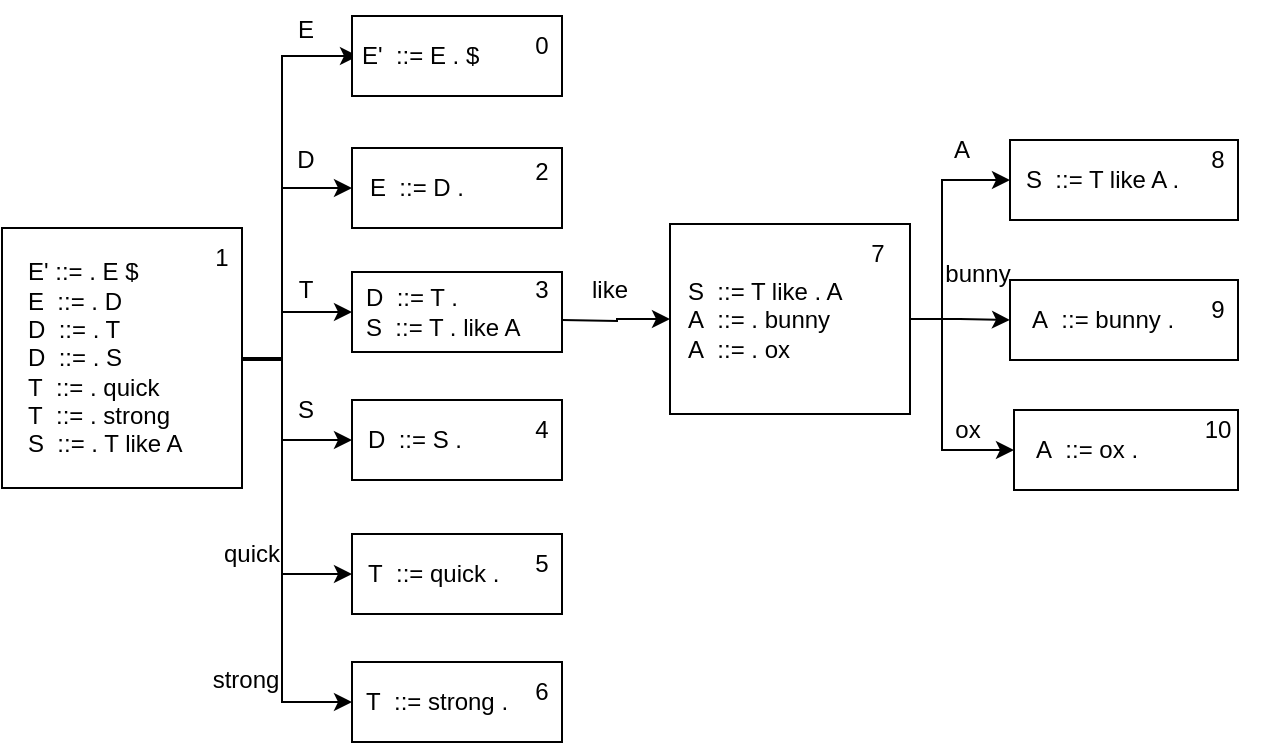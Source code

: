 <mxfile version="20.6.2" type="device"><diagram id="Pfr-lhc_rimlOdK34Ykn" name="Page-1"><mxGraphModel dx="1422" dy="841" grid="1" gridSize="10" guides="1" tooltips="1" connect="1" arrows="1" fold="1" page="1" pageScale="1" pageWidth="850" pageHeight="1100" math="0" shadow="0"><root><mxCell id="0"/><mxCell id="1" parent="0"/><mxCell id="6PrywJGVFohX0BKK_wSh-23" style="edgeStyle=orthogonalEdgeStyle;rounded=0;orthogonalLoop=1;jettySize=auto;html=1;entryX=0;entryY=0.5;entryDx=0;entryDy=0;" edge="1" parent="1" source="6PrywJGVFohX0BKK_wSh-1" target="6PrywJGVFohX0BKK_wSh-4"><mxGeometry relative="1" as="geometry"><Array as="points"><mxPoint x="330" y="319"/><mxPoint x="330" y="168"/></Array></mxGeometry></mxCell><mxCell id="6PrywJGVFohX0BKK_wSh-24" style="edgeStyle=orthogonalEdgeStyle;rounded=0;orthogonalLoop=1;jettySize=auto;html=1;entryX=0;entryY=0.5;entryDx=0;entryDy=0;" edge="1" parent="1" source="6PrywJGVFohX0BKK_wSh-1" target="6PrywJGVFohX0BKK_wSh-5"><mxGeometry relative="1" as="geometry"><Array as="points"><mxPoint x="330" y="319"/><mxPoint x="330" y="234"/></Array></mxGeometry></mxCell><mxCell id="6PrywJGVFohX0BKK_wSh-25" style="edgeStyle=orthogonalEdgeStyle;rounded=0;orthogonalLoop=1;jettySize=auto;html=1;entryX=0;entryY=0.5;entryDx=0;entryDy=0;" edge="1" parent="1" source="6PrywJGVFohX0BKK_wSh-1" target="6PrywJGVFohX0BKK_wSh-7"><mxGeometry relative="1" as="geometry"><Array as="points"><mxPoint x="330" y="319"/><mxPoint x="330" y="296"/></Array></mxGeometry></mxCell><mxCell id="6PrywJGVFohX0BKK_wSh-26" style="edgeStyle=orthogonalEdgeStyle;rounded=0;orthogonalLoop=1;jettySize=auto;html=1;entryX=0;entryY=0.5;entryDx=0;entryDy=0;" edge="1" parent="1" source="6PrywJGVFohX0BKK_wSh-1" target="6PrywJGVFohX0BKK_wSh-9"><mxGeometry relative="1" as="geometry"><Array as="points"><mxPoint x="330" y="319"/><mxPoint x="330" y="360"/></Array></mxGeometry></mxCell><mxCell id="6PrywJGVFohX0BKK_wSh-28" style="edgeStyle=orthogonalEdgeStyle;rounded=0;orthogonalLoop=1;jettySize=auto;html=1;entryX=0;entryY=0.5;entryDx=0;entryDy=0;" edge="1" parent="1" source="6PrywJGVFohX0BKK_wSh-1" target="6PrywJGVFohX0BKK_wSh-13"><mxGeometry relative="1" as="geometry"><Array as="points"><mxPoint x="330" y="319"/><mxPoint x="330" y="491"/></Array></mxGeometry></mxCell><mxCell id="6PrywJGVFohX0BKK_wSh-1" value="" style="rounded=0;whiteSpace=wrap;html=1;" vertex="1" parent="1"><mxGeometry x="190" y="254" width="120" height="130" as="geometry"/></mxCell><mxCell id="6PrywJGVFohX0BKK_wSh-27" style="edgeStyle=orthogonalEdgeStyle;rounded=0;orthogonalLoop=1;jettySize=auto;html=1;entryX=0;entryY=0.5;entryDx=0;entryDy=0;" edge="1" parent="1" target="6PrywJGVFohX0BKK_wSh-11"><mxGeometry relative="1" as="geometry"><mxPoint x="310" y="320" as="sourcePoint"/><Array as="points"><mxPoint x="330" y="320"/><mxPoint x="330" y="427"/></Array></mxGeometry></mxCell><mxCell id="6PrywJGVFohX0BKK_wSh-2" value="E' ::= . E $&lt;br&gt;E&amp;nbsp; ::= . D&lt;br&gt;D&amp;nbsp; ::= . T&lt;br&gt;D&amp;nbsp; ::= . S&lt;br&gt;T&amp;nbsp; ::= . quick&lt;br&gt;T&amp;nbsp; ::= . strong&lt;br&gt;S&amp;nbsp; ::= . T like A" style="text;html=1;strokeColor=none;fillColor=none;align=left;verticalAlign=middle;whiteSpace=wrap;rounded=0;" vertex="1" parent="1"><mxGeometry x="201" y="254" width="90" height="130" as="geometry"/></mxCell><mxCell id="6PrywJGVFohX0BKK_wSh-3" value="" style="rounded=0;whiteSpace=wrap;html=1;" vertex="1" parent="1"><mxGeometry x="365" y="148" width="105" height="40" as="geometry"/></mxCell><mxCell id="6PrywJGVFohX0BKK_wSh-4" value="E'&amp;nbsp; ::= E . $" style="text;html=1;strokeColor=none;fillColor=none;align=left;verticalAlign=middle;whiteSpace=wrap;rounded=0;" vertex="1" parent="1"><mxGeometry x="368" y="148" width="90" height="40" as="geometry"/></mxCell><mxCell id="6PrywJGVFohX0BKK_wSh-5" value="" style="rounded=0;whiteSpace=wrap;html=1;" vertex="1" parent="1"><mxGeometry x="365" y="214" width="105" height="40" as="geometry"/></mxCell><mxCell id="6PrywJGVFohX0BKK_wSh-6" value="E&amp;nbsp; ::= D ." style="text;html=1;strokeColor=none;fillColor=none;align=left;verticalAlign=middle;whiteSpace=wrap;rounded=0;" vertex="1" parent="1"><mxGeometry x="372" y="214" width="90" height="40" as="geometry"/></mxCell><mxCell id="6PrywJGVFohX0BKK_wSh-7" value="" style="rounded=0;whiteSpace=wrap;html=1;" vertex="1" parent="1"><mxGeometry x="365" y="276" width="105" height="40" as="geometry"/></mxCell><mxCell id="6PrywJGVFohX0BKK_wSh-29" style="edgeStyle=orthogonalEdgeStyle;rounded=0;orthogonalLoop=1;jettySize=auto;html=1;entryX=0;entryY=0.5;entryDx=0;entryDy=0;" edge="1" parent="1" target="6PrywJGVFohX0BKK_wSh-15"><mxGeometry relative="1" as="geometry"><mxPoint x="470" y="300" as="sourcePoint"/></mxGeometry></mxCell><mxCell id="6PrywJGVFohX0BKK_wSh-8" value="D&amp;nbsp; ::= T .&lt;br&gt;S&amp;nbsp; ::= T . like A" style="text;html=1;strokeColor=none;fillColor=none;align=left;verticalAlign=middle;whiteSpace=wrap;rounded=0;" vertex="1" parent="1"><mxGeometry x="370" y="276" width="90" height="40" as="geometry"/></mxCell><mxCell id="6PrywJGVFohX0BKK_wSh-9" value="" style="rounded=0;whiteSpace=wrap;html=1;" vertex="1" parent="1"><mxGeometry x="365" y="340" width="105" height="40" as="geometry"/></mxCell><mxCell id="6PrywJGVFohX0BKK_wSh-10" value="D&amp;nbsp; ::= S ." style="text;html=1;strokeColor=none;fillColor=none;align=left;verticalAlign=middle;whiteSpace=wrap;rounded=0;" vertex="1" parent="1"><mxGeometry x="371" y="340" width="90" height="40" as="geometry"/></mxCell><mxCell id="6PrywJGVFohX0BKK_wSh-11" value="" style="rounded=0;whiteSpace=wrap;html=1;" vertex="1" parent="1"><mxGeometry x="365" y="407" width="105" height="40" as="geometry"/></mxCell><mxCell id="6PrywJGVFohX0BKK_wSh-12" value="T&amp;nbsp; ::= quick ." style="text;html=1;strokeColor=none;fillColor=none;align=left;verticalAlign=middle;whiteSpace=wrap;rounded=0;" vertex="1" parent="1"><mxGeometry x="371" y="407" width="90" height="40" as="geometry"/></mxCell><mxCell id="6PrywJGVFohX0BKK_wSh-13" value="" style="rounded=0;whiteSpace=wrap;html=1;" vertex="1" parent="1"><mxGeometry x="365" y="471" width="105" height="40" as="geometry"/></mxCell><mxCell id="6PrywJGVFohX0BKK_wSh-14" value="T&amp;nbsp; ::= strong ." style="text;html=1;strokeColor=none;fillColor=none;align=left;verticalAlign=middle;whiteSpace=wrap;rounded=0;" vertex="1" parent="1"><mxGeometry x="369.5" y="471" width="90" height="40" as="geometry"/></mxCell><mxCell id="6PrywJGVFohX0BKK_wSh-32" style="edgeStyle=orthogonalEdgeStyle;rounded=0;orthogonalLoop=1;jettySize=auto;html=1;entryX=0;entryY=0.5;entryDx=0;entryDy=0;" edge="1" parent="1" source="6PrywJGVFohX0BKK_wSh-15" target="6PrywJGVFohX0BKK_wSh-19"><mxGeometry relative="1" as="geometry"/></mxCell><mxCell id="6PrywJGVFohX0BKK_wSh-33" style="edgeStyle=orthogonalEdgeStyle;rounded=0;orthogonalLoop=1;jettySize=auto;html=1;exitX=1;exitY=0.5;exitDx=0;exitDy=0;" edge="1" parent="1" source="6PrywJGVFohX0BKK_wSh-15" target="6PrywJGVFohX0BKK_wSh-21"><mxGeometry relative="1" as="geometry"><Array as="points"><mxPoint x="660" y="300"/><mxPoint x="660" y="365"/></Array></mxGeometry></mxCell><mxCell id="6PrywJGVFohX0BKK_wSh-15" value="" style="rounded=0;whiteSpace=wrap;html=1;" vertex="1" parent="1"><mxGeometry x="524" y="252" width="120" height="95" as="geometry"/></mxCell><mxCell id="6PrywJGVFohX0BKK_wSh-30" style="edgeStyle=orthogonalEdgeStyle;rounded=0;orthogonalLoop=1;jettySize=auto;html=1;entryX=0;entryY=0.5;entryDx=0;entryDy=0;exitX=1;exitY=0.5;exitDx=0;exitDy=0;" edge="1" parent="1" source="6PrywJGVFohX0BKK_wSh-15" target="6PrywJGVFohX0BKK_wSh-17"><mxGeometry relative="1" as="geometry"><mxPoint x="648" y="317" as="sourcePoint"/><Array as="points"><mxPoint x="660" y="300"/><mxPoint x="660" y="230"/></Array></mxGeometry></mxCell><mxCell id="6PrywJGVFohX0BKK_wSh-16" value="S&amp;nbsp; ::= T like . A&lt;br&gt;A&amp;nbsp; ::= . bunny&lt;br&gt;A&amp;nbsp; ::= . ox" style="text;html=1;strokeColor=none;fillColor=none;align=left;verticalAlign=middle;whiteSpace=wrap;rounded=0;" vertex="1" parent="1"><mxGeometry x="531" y="252" width="90" height="95" as="geometry"/></mxCell><mxCell id="6PrywJGVFohX0BKK_wSh-17" value="" style="rounded=0;whiteSpace=wrap;html=1;" vertex="1" parent="1"><mxGeometry x="694" y="210" width="114" height="40" as="geometry"/></mxCell><mxCell id="6PrywJGVFohX0BKK_wSh-18" value="S&amp;nbsp; ::= T like A ." style="text;html=1;strokeColor=none;fillColor=none;align=left;verticalAlign=middle;whiteSpace=wrap;rounded=0;" vertex="1" parent="1"><mxGeometry x="700" y="210" width="90" height="40" as="geometry"/></mxCell><mxCell id="6PrywJGVFohX0BKK_wSh-19" value="" style="rounded=0;whiteSpace=wrap;html=1;" vertex="1" parent="1"><mxGeometry x="694" y="280" width="114" height="40" as="geometry"/></mxCell><mxCell id="6PrywJGVFohX0BKK_wSh-20" value="A&amp;nbsp; ::= bunny ." style="text;html=1;strokeColor=none;fillColor=none;align=left;verticalAlign=middle;whiteSpace=wrap;rounded=0;" vertex="1" parent="1"><mxGeometry x="703" y="280" width="90" height="40" as="geometry"/></mxCell><mxCell id="6PrywJGVFohX0BKK_wSh-21" value="" style="rounded=0;whiteSpace=wrap;html=1;" vertex="1" parent="1"><mxGeometry x="696" y="345" width="112" height="40" as="geometry"/></mxCell><mxCell id="6PrywJGVFohX0BKK_wSh-22" value="A&amp;nbsp; ::= ox ." style="text;html=1;strokeColor=none;fillColor=none;align=left;verticalAlign=middle;whiteSpace=wrap;rounded=0;" vertex="1" parent="1"><mxGeometry x="705" y="345" width="90" height="40" as="geometry"/></mxCell><mxCell id="6PrywJGVFohX0BKK_wSh-34" value="1" style="text;html=1;strokeColor=none;fillColor=none;align=center;verticalAlign=middle;whiteSpace=wrap;rounded=0;" vertex="1" parent="1"><mxGeometry x="270" y="254" width="60" height="30" as="geometry"/></mxCell><mxCell id="6PrywJGVFohX0BKK_wSh-35" value="0" style="text;html=1;strokeColor=none;fillColor=none;align=center;verticalAlign=middle;whiteSpace=wrap;rounded=0;" vertex="1" parent="1"><mxGeometry x="430" y="148" width="60" height="30" as="geometry"/></mxCell><mxCell id="6PrywJGVFohX0BKK_wSh-36" value="2" style="text;html=1;strokeColor=none;fillColor=none;align=center;verticalAlign=middle;whiteSpace=wrap;rounded=0;" vertex="1" parent="1"><mxGeometry x="430" y="211" width="60" height="30" as="geometry"/></mxCell><mxCell id="6PrywJGVFohX0BKK_wSh-37" value="4" style="text;html=1;strokeColor=none;fillColor=none;align=center;verticalAlign=middle;whiteSpace=wrap;rounded=0;" vertex="1" parent="1"><mxGeometry x="430" y="340" width="60" height="30" as="geometry"/></mxCell><mxCell id="6PrywJGVFohX0BKK_wSh-38" value="5" style="text;html=1;strokeColor=none;fillColor=none;align=center;verticalAlign=middle;whiteSpace=wrap;rounded=0;" vertex="1" parent="1"><mxGeometry x="430" y="407" width="60" height="30" as="geometry"/></mxCell><mxCell id="6PrywJGVFohX0BKK_wSh-39" value="6" style="text;html=1;strokeColor=none;fillColor=none;align=center;verticalAlign=middle;whiteSpace=wrap;rounded=0;" vertex="1" parent="1"><mxGeometry x="430" y="471" width="60" height="30" as="geometry"/></mxCell><mxCell id="6PrywJGVFohX0BKK_wSh-41" value="3" style="text;html=1;strokeColor=none;fillColor=none;align=center;verticalAlign=middle;whiteSpace=wrap;rounded=0;" vertex="1" parent="1"><mxGeometry x="430" y="270" width="60" height="30" as="geometry"/></mxCell><mxCell id="6PrywJGVFohX0BKK_wSh-42" value="7" style="text;html=1;strokeColor=none;fillColor=none;align=center;verticalAlign=middle;whiteSpace=wrap;rounded=0;" vertex="1" parent="1"><mxGeometry x="598" y="252" width="60" height="30" as="geometry"/></mxCell><mxCell id="6PrywJGVFohX0BKK_wSh-43" value="10" style="text;html=1;strokeColor=none;fillColor=none;align=center;verticalAlign=middle;whiteSpace=wrap;rounded=0;" vertex="1" parent="1"><mxGeometry x="768" y="340" width="60" height="30" as="geometry"/></mxCell><mxCell id="6PrywJGVFohX0BKK_wSh-44" value="8" style="text;html=1;strokeColor=none;fillColor=none;align=center;verticalAlign=middle;whiteSpace=wrap;rounded=0;" vertex="1" parent="1"><mxGeometry x="768" y="205" width="60" height="30" as="geometry"/></mxCell><mxCell id="6PrywJGVFohX0BKK_wSh-45" value="9" style="text;html=1;strokeColor=none;fillColor=none;align=center;verticalAlign=middle;whiteSpace=wrap;rounded=0;" vertex="1" parent="1"><mxGeometry x="768" y="280" width="60" height="30" as="geometry"/></mxCell><mxCell id="6PrywJGVFohX0BKK_wSh-46" value="E" style="text;html=1;strokeColor=none;fillColor=none;align=center;verticalAlign=middle;whiteSpace=wrap;rounded=0;" vertex="1" parent="1"><mxGeometry x="312" y="140" width="60" height="30" as="geometry"/></mxCell><mxCell id="6PrywJGVFohX0BKK_wSh-47" value="D" style="text;html=1;strokeColor=none;fillColor=none;align=center;verticalAlign=middle;whiteSpace=wrap;rounded=0;" vertex="1" parent="1"><mxGeometry x="312" y="205" width="60" height="30" as="geometry"/></mxCell><mxCell id="6PrywJGVFohX0BKK_wSh-48" value="T" style="text;html=1;strokeColor=none;fillColor=none;align=center;verticalAlign=middle;whiteSpace=wrap;rounded=0;" vertex="1" parent="1"><mxGeometry x="312" y="270" width="60" height="30" as="geometry"/></mxCell><mxCell id="6PrywJGVFohX0BKK_wSh-49" value="S" style="text;html=1;strokeColor=none;fillColor=none;align=center;verticalAlign=middle;whiteSpace=wrap;rounded=0;" vertex="1" parent="1"><mxGeometry x="312" y="330" width="60" height="30" as="geometry"/></mxCell><mxCell id="6PrywJGVFohX0BKK_wSh-50" value="quick" style="text;html=1;strokeColor=none;fillColor=none;align=center;verticalAlign=middle;whiteSpace=wrap;rounded=0;" vertex="1" parent="1"><mxGeometry x="285" y="402" width="60" height="30" as="geometry"/></mxCell><mxCell id="6PrywJGVFohX0BKK_wSh-51" value="strong" style="text;html=1;strokeColor=none;fillColor=none;align=center;verticalAlign=middle;whiteSpace=wrap;rounded=0;" vertex="1" parent="1"><mxGeometry x="282" y="465" width="60" height="30" as="geometry"/></mxCell><mxCell id="6PrywJGVFohX0BKK_wSh-52" value="like" style="text;html=1;strokeColor=none;fillColor=none;align=center;verticalAlign=middle;whiteSpace=wrap;rounded=0;" vertex="1" parent="1"><mxGeometry x="464" y="270" width="60" height="30" as="geometry"/></mxCell><mxCell id="6PrywJGVFohX0BKK_wSh-53" value="A" style="text;html=1;strokeColor=none;fillColor=none;align=center;verticalAlign=middle;whiteSpace=wrap;rounded=0;" vertex="1" parent="1"><mxGeometry x="640" y="200" width="60" height="30" as="geometry"/></mxCell><mxCell id="6PrywJGVFohX0BKK_wSh-54" value="bunny" style="text;html=1;strokeColor=none;fillColor=none;align=center;verticalAlign=middle;whiteSpace=wrap;rounded=0;" vertex="1" parent="1"><mxGeometry x="648" y="262" width="60" height="30" as="geometry"/></mxCell><mxCell id="6PrywJGVFohX0BKK_wSh-55" value="ox" style="text;html=1;strokeColor=none;fillColor=none;align=center;verticalAlign=middle;whiteSpace=wrap;rounded=0;" vertex="1" parent="1"><mxGeometry x="643" y="340" width="60" height="30" as="geometry"/></mxCell></root></mxGraphModel></diagram></mxfile>